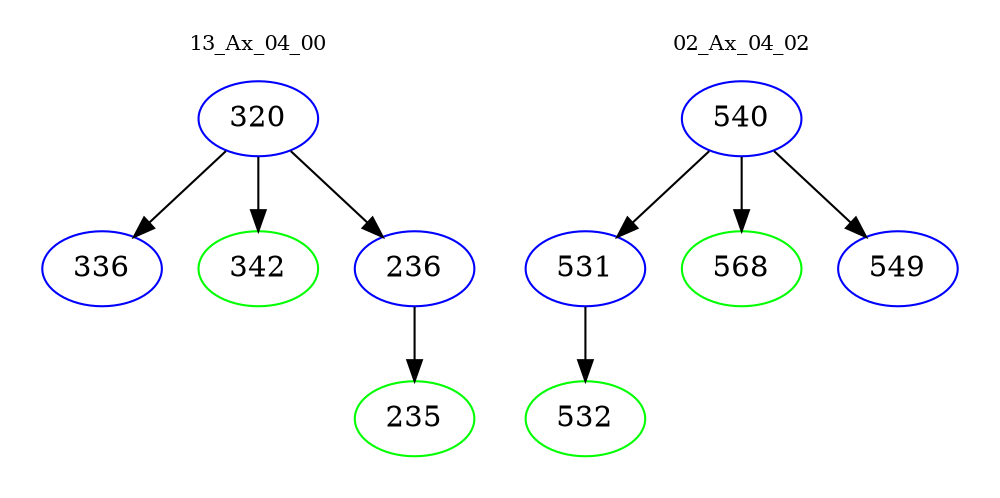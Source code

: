 digraph{
subgraph cluster_0 {
color = white
label = "13_Ax_04_00";
fontsize=10;
T0_320 [label="320", color="blue"]
T0_320 -> T0_336 [color="black"]
T0_336 [label="336", color="blue"]
T0_320 -> T0_342 [color="black"]
T0_342 [label="342", color="green"]
T0_320 -> T0_236 [color="black"]
T0_236 [label="236", color="blue"]
T0_236 -> T0_235 [color="black"]
T0_235 [label="235", color="green"]
}
subgraph cluster_1 {
color = white
label = "02_Ax_04_02";
fontsize=10;
T1_540 [label="540", color="blue"]
T1_540 -> T1_531 [color="black"]
T1_531 [label="531", color="blue"]
T1_531 -> T1_532 [color="black"]
T1_532 [label="532", color="green"]
T1_540 -> T1_568 [color="black"]
T1_568 [label="568", color="green"]
T1_540 -> T1_549 [color="black"]
T1_549 [label="549", color="blue"]
}
}
